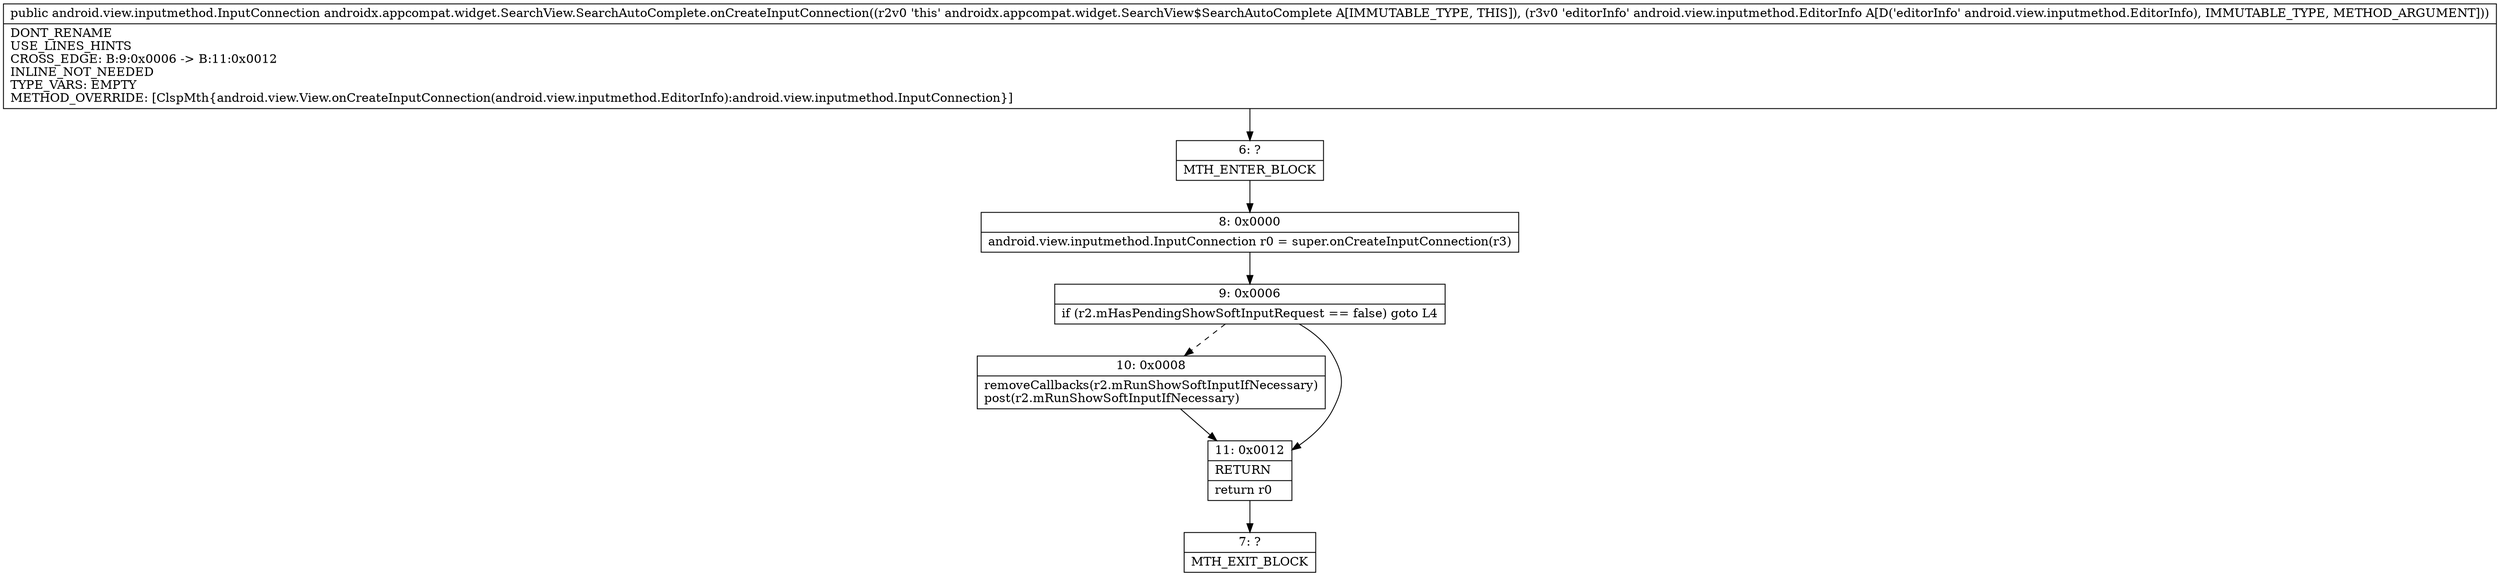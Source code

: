 digraph "CFG forandroidx.appcompat.widget.SearchView.SearchAutoComplete.onCreateInputConnection(Landroid\/view\/inputmethod\/EditorInfo;)Landroid\/view\/inputmethod\/InputConnection;" {
Node_6 [shape=record,label="{6\:\ ?|MTH_ENTER_BLOCK\l}"];
Node_8 [shape=record,label="{8\:\ 0x0000|android.view.inputmethod.InputConnection r0 = super.onCreateInputConnection(r3)\l}"];
Node_9 [shape=record,label="{9\:\ 0x0006|if (r2.mHasPendingShowSoftInputRequest == false) goto L4\l}"];
Node_10 [shape=record,label="{10\:\ 0x0008|removeCallbacks(r2.mRunShowSoftInputIfNecessary)\lpost(r2.mRunShowSoftInputIfNecessary)\l}"];
Node_11 [shape=record,label="{11\:\ 0x0012|RETURN\l|return r0\l}"];
Node_7 [shape=record,label="{7\:\ ?|MTH_EXIT_BLOCK\l}"];
MethodNode[shape=record,label="{public android.view.inputmethod.InputConnection androidx.appcompat.widget.SearchView.SearchAutoComplete.onCreateInputConnection((r2v0 'this' androidx.appcompat.widget.SearchView$SearchAutoComplete A[IMMUTABLE_TYPE, THIS]), (r3v0 'editorInfo' android.view.inputmethod.EditorInfo A[D('editorInfo' android.view.inputmethod.EditorInfo), IMMUTABLE_TYPE, METHOD_ARGUMENT]))  | DONT_RENAME\lUSE_LINES_HINTS\lCROSS_EDGE: B:9:0x0006 \-\> B:11:0x0012\lINLINE_NOT_NEEDED\lTYPE_VARS: EMPTY\lMETHOD_OVERRIDE: [ClspMth\{android.view.View.onCreateInputConnection(android.view.inputmethod.EditorInfo):android.view.inputmethod.InputConnection\}]\l}"];
MethodNode -> Node_6;Node_6 -> Node_8;
Node_8 -> Node_9;
Node_9 -> Node_10[style=dashed];
Node_9 -> Node_11;
Node_10 -> Node_11;
Node_11 -> Node_7;
}

